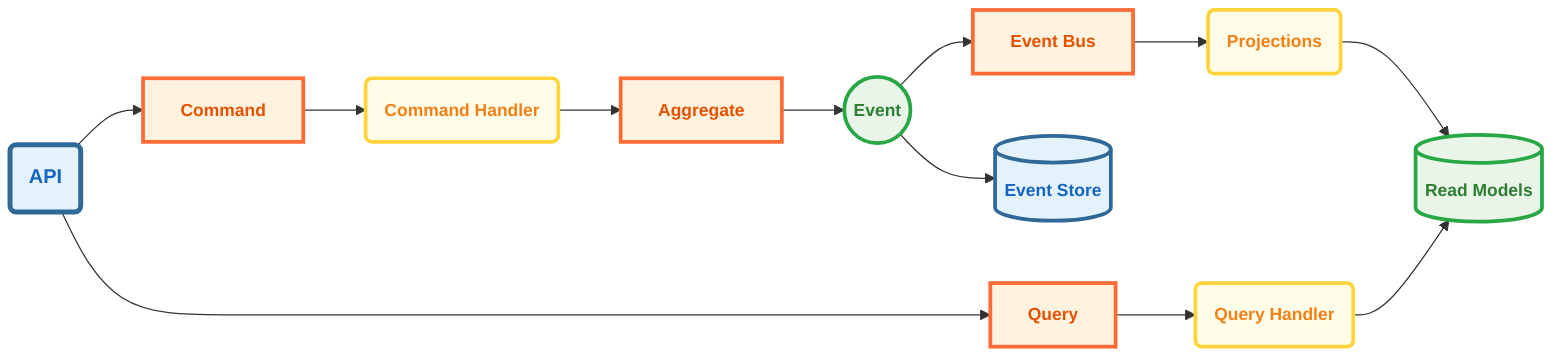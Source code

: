 graph LR
    A(API) --> B[Command]
    A --> J[Query]

    B --> C(Command Handler)
    C --> D[Aggregate]
    D --> E((Event))
    E --> F[(Event Store)]
    E --> G[Event Bus]
    G --> I(Projections)
    I --> K[(Read Models)]

    J --> L(Query Handler)
    L --> K

    style A fill:#E3F2FD,stroke:#306998,stroke-width:4px,color:#1565C0,font-weight:bold,font-size:16px,font-family:sans-serif
    style B fill:#FFF3E0,stroke:#FF6B35,stroke-width:3px,color:#E65100,font-weight:bold,font-size:14px,font-family:sans-serif
    style C fill:#FFFDE7,stroke:#FFD43B,stroke-width:3px,color:#F57F17,font-weight:bold,font-size:14px,font-family:sans-serif
    style D fill:#FFF3E0,stroke:#FF6B35,stroke-width:3px,color:#E65100,font-weight:bold,font-size:14px,font-family:sans-serif
    style E fill:#E8F5E8,stroke:#28A745,stroke-width:3px,color:#2E7D32,font-weight:bold,font-size:14px,font-family:sans-serif
    style F fill:#E3F2FD,stroke:#306998,stroke-width:3px,color:#1565C0,font-weight:bold,font-size:14px,font-family:sans-serif
    style G fill:#FFF3E0,stroke:#FF6B35,stroke-width:3px,color:#E65100,font-weight:bold,font-size:14px,font-family:sans-serif
    style I fill:#FFFDE7,stroke:#FFD43B,stroke-width:3px,color:#F57F17,font-weight:bold,font-size:14px,font-family:sans-serif
    style J fill:#FFF3E0,stroke:#FF6B35,stroke-width:3px,color:#E65100,font-weight:bold,font-size:14px,font-family:sans-serif
    style K fill:#E8F5E8,stroke:#28A745,stroke-width:3px,color:#2E7D32,font-weight:bold,font-size:14px,font-family:sans-serif
    style L fill:#FFFDE7,stroke:#FFD43B,stroke-width:3px,color:#F57F17,font-weight:bold,font-size:14px,font-family:sans-serif